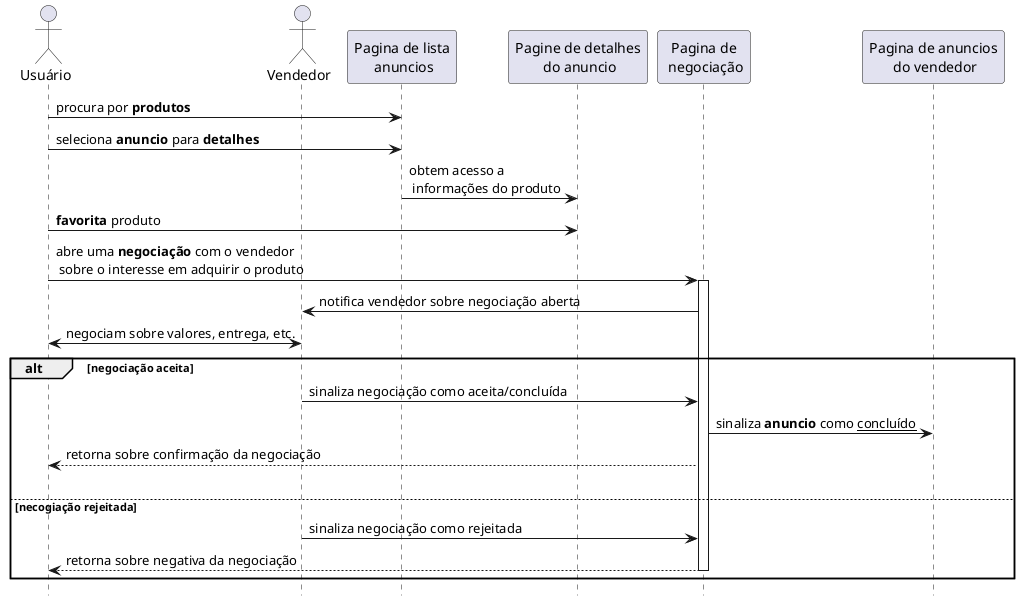@startuml diagram

hide footbox

actor Usuário as u
actor Vendedor as v
participant "Pagina de lista\n anuncios" as pp
participant "Pagine de detalhes\n do anuncio" as dp
participant "Pagina de\n negociação" as pn
participant "Pagina de anuncios\n do vendedor" as pa

u -> pp : procura por **produtos**
u -> pp : seleciona **anuncio** para **detalhes**
pp -> dp : obtem acesso a\n informações do produto
u -> dp : **favorita** produto
u -> pn : abre uma **negociação** com o vendedor\n sobre o interesse em adquirir o produto
activate pn
pn -> v : notifica vendedor sobre negociação aberta
u <-> v : negociam sobre valores, entrega, etc.

alt negociação aceita

    v -> pn : sinaliza negociação como aceita/concluída
    pn -> pa : sinaliza **anuncio** como __concluído__
    pn --> u : retorna sobre confirmação da negociação
    |||
else necogiação rejeitada

    v -> pn : sinaliza negociação como rejeitada
    pn --> u : retorna sobre negativa da negociação
    deactivate pn

end

@enduml